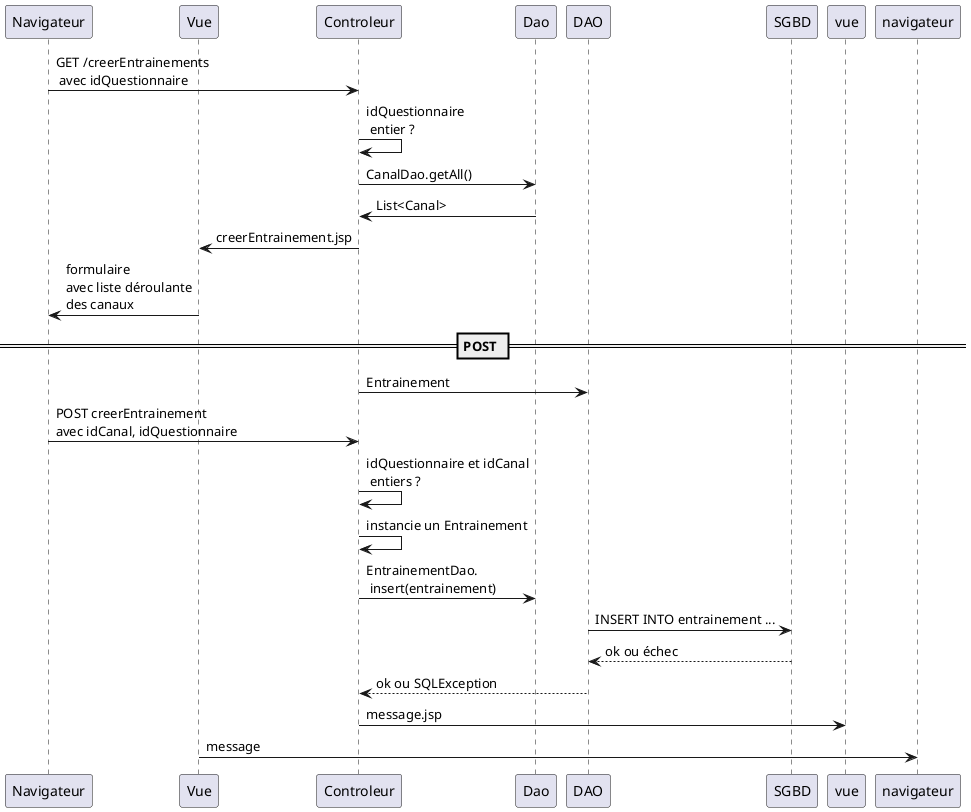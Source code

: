 @startuml
participant Navigateur
participant Vue

Navigateur -> Controleur: GET /creerEntrainements\n avec idQuestionnaire
Controleur -> Controleur: idQuestionnaire\n entier ?
Controleur -> Dao: CanalDao.getAll()
Dao -> Controleur: List<Canal>
Controleur -> Vue: creerEntrainement.jsp
Vue -> Navigateur: formulaire\navec liste déroulante\ndes canaux
== POST ==
Controleur -> DAO: Entrainement
Navigateur -> Controleur: POST creerEntrainement\navec idCanal, idQuestionnaire
Controleur -> Controleur: idQuestionnaire et idCanal\n entiers ?
Controleur -> Controleur: instancie un Entrainement
Controleur -> Dao: EntrainementDao.\n insert(entrainement)
DAO -> SGBD: INSERT INTO entrainement ...
SGBD --> DAO: ok ou échec
DAO --> Controleur: ok ou SQLException
Controleur -> vue: message.jsp
Vue -> navigateur: message
@enduml

